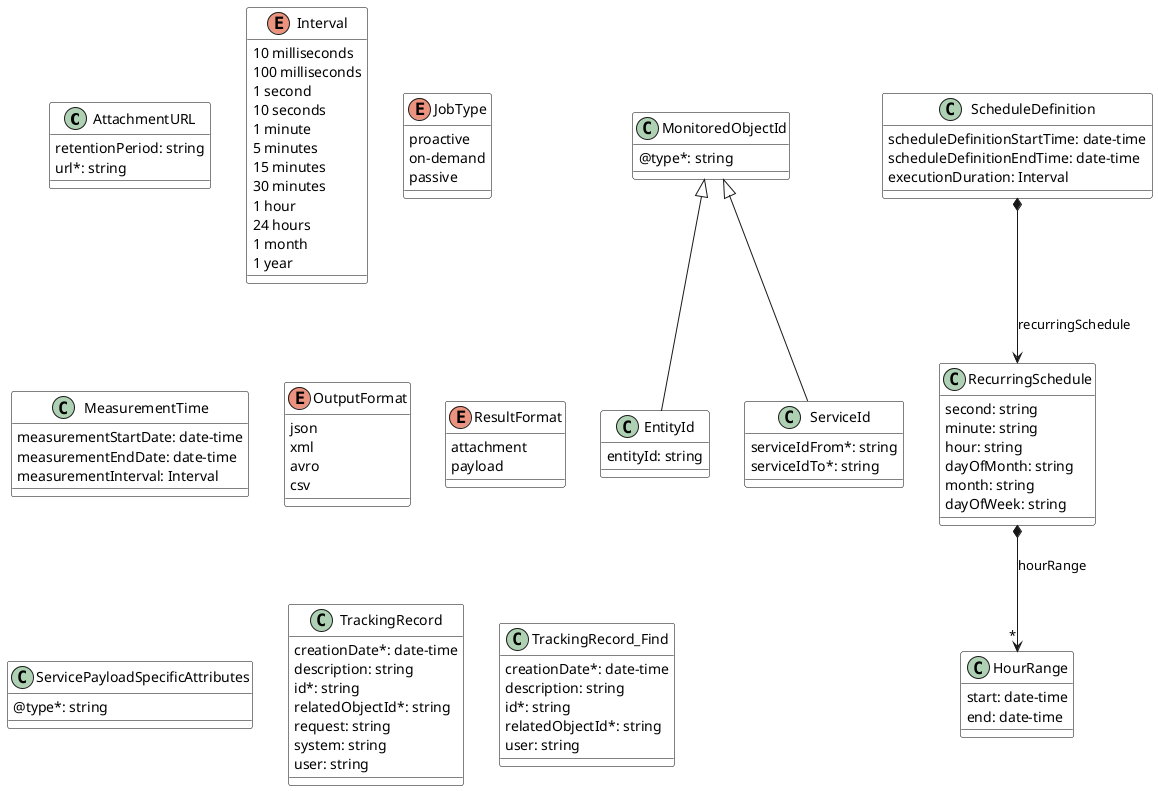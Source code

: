 @startuml performanceMonitoringDataModelPart5
skinparam {
    ClassBackgroundColor White
    ClassBorderColor Black
}

class AttachmentURL {
    retentionPeriod: string
    url*: string
}

class EntityId {
    entityId: string
}
MonitoredObjectId <|-- EntityId

class HourRange {
    start: date-time
    end: date-time
}

enum Interval {
    10 milliseconds
    100 milliseconds
    1 second
    10 seconds
    1 minute
    5 minutes
    15 minutes
    30 minutes
    1 hour
    24 hours
    1 month
    1 year
}

enum JobType {
    proactive
    on-demand
    passive
}

class MeasurementTime {
    measurementStartDate: date-time
    measurementEndDate: date-time
    measurementInterval: Interval
}

class MonitoredObjectId {
    @type*: string
}

enum OutputFormat {
    json
    xml
    avro
    csv
}

class RecurringSchedule {
    second: string
    minute: string
    hour: string
    dayOfMonth: string
    month: string
    dayOfWeek: string
}

RecurringSchedule *-->"*" HourRange : hourRange

enum ResultFormat {
    attachment
    payload
}

class ScheduleDefinition {
    scheduleDefinitionStartTime: date-time
    scheduleDefinitionEndTime: date-time
    executionDuration: Interval
}
ScheduleDefinition *--> RecurringSchedule : recurringSchedule

class ServiceId {
    serviceIdFrom*: string
    serviceIdTo*: string
}
MonitoredObjectId <|-- ServiceId

class ServicePayloadSpecificAttributes {
    @type*: string
}

class TrackingRecord {
    creationDate*: date-time
    description: string
    id*: string
    relatedObjectId*: string
    request: string
    system: string
    user: string
}

class TrackingRecord_Find {
    creationDate*: date-time
    description: string
    id*: string
    relatedObjectId*: string
    user: string
}

@enduml